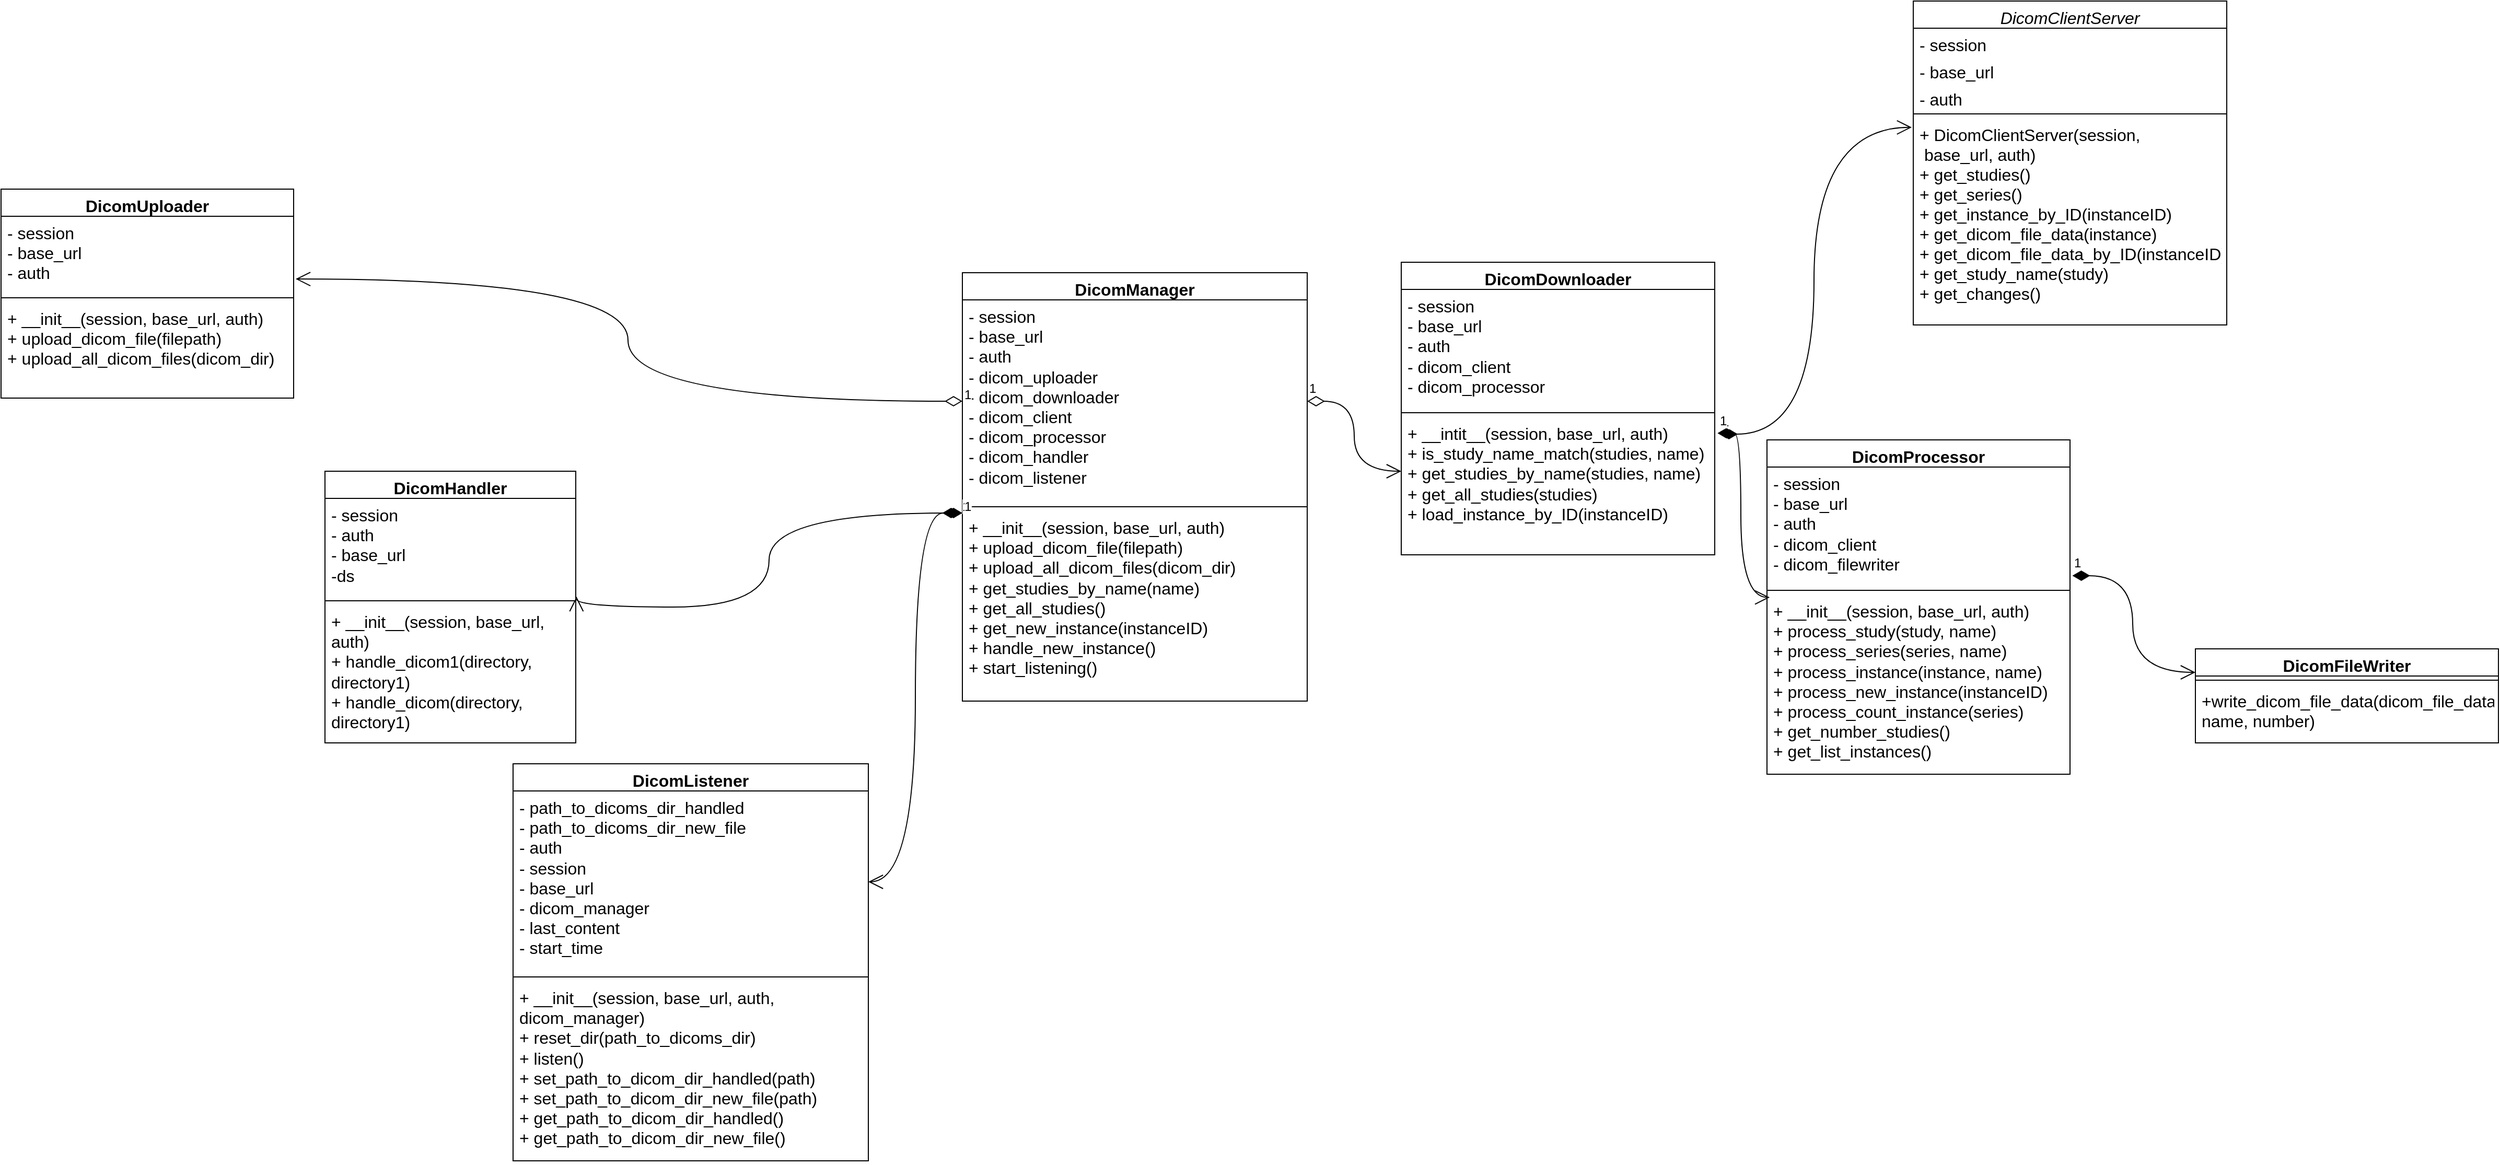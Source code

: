 <mxfile version="22.1.14" type="github">
  <diagram id="C5RBs43oDa-KdzZeNtuy" name="Page-1">
    <mxGraphModel dx="1381" dy="809" grid="1" gridSize="10" guides="1" tooltips="1" connect="1" arrows="1" fold="1" page="1" pageScale="1" pageWidth="827" pageHeight="1169" math="0" shadow="0">
      <root>
        <mxCell id="WIyWlLk6GJQsqaUBKTNV-0" />
        <mxCell id="WIyWlLk6GJQsqaUBKTNV-1" parent="WIyWlLk6GJQsqaUBKTNV-0" />
        <mxCell id="zkfFHV4jXpPFQw0GAbJ--0" value="DicomClientServer" style="swimlane;fontStyle=2;align=center;verticalAlign=top;childLayout=stackLayout;horizontal=1;startSize=26;horizontalStack=0;resizeParent=1;resizeLast=0;collapsible=1;marginBottom=0;rounded=0;shadow=0;strokeWidth=1;fontSize=16;" parent="WIyWlLk6GJQsqaUBKTNV-1" vertex="1">
          <mxGeometry x="1940" y="300" width="300" height="310" as="geometry">
            <mxRectangle x="230" y="140" width="160" height="26" as="alternateBounds" />
          </mxGeometry>
        </mxCell>
        <mxCell id="zkfFHV4jXpPFQw0GAbJ--1" value="- session" style="text;align=left;verticalAlign=top;spacingLeft=4;spacingRight=4;overflow=hidden;rotatable=0;points=[[0,0.5],[1,0.5]];portConstraint=eastwest;fontSize=16;" parent="zkfFHV4jXpPFQw0GAbJ--0" vertex="1">
          <mxGeometry y="26" width="300" height="26" as="geometry" />
        </mxCell>
        <mxCell id="zkfFHV4jXpPFQw0GAbJ--2" value="- base_url" style="text;align=left;verticalAlign=top;spacingLeft=4;spacingRight=4;overflow=hidden;rotatable=0;points=[[0,0.5],[1,0.5]];portConstraint=eastwest;rounded=0;shadow=0;html=0;fontSize=16;" parent="zkfFHV4jXpPFQw0GAbJ--0" vertex="1">
          <mxGeometry y="52" width="300" height="26" as="geometry" />
        </mxCell>
        <mxCell id="zkfFHV4jXpPFQw0GAbJ--3" value="- auth" style="text;align=left;verticalAlign=top;spacingLeft=4;spacingRight=4;overflow=hidden;rotatable=0;points=[[0,0.5],[1,0.5]];portConstraint=eastwest;rounded=0;shadow=0;html=0;fontSize=16;" parent="zkfFHV4jXpPFQw0GAbJ--0" vertex="1">
          <mxGeometry y="78" width="300" height="26" as="geometry" />
        </mxCell>
        <mxCell id="zkfFHV4jXpPFQw0GAbJ--4" value="" style="line;html=1;strokeWidth=1;align=left;verticalAlign=middle;spacingTop=-1;spacingLeft=3;spacingRight=3;rotatable=0;labelPosition=right;points=[];portConstraint=eastwest;" parent="zkfFHV4jXpPFQw0GAbJ--0" vertex="1">
          <mxGeometry y="104" width="300" height="8" as="geometry" />
        </mxCell>
        <mxCell id="zkfFHV4jXpPFQw0GAbJ--5" value="+ DicomClientServer(session,&#xa; base_url, auth)&#xa;+ get_studies()&#xa;+ get_series()&#xa;+ get_instance_by_ID(instanceID)&#xa;+ get_dicom_file_data(instance)&#xa;+ get_dicom_file_data_by_ID(instanceID)&#xa;+ get_study_name(study)&#xa;+ get_changes()&#xa;&#xa;" style="text;align=left;verticalAlign=top;spacingLeft=4;spacingRight=4;overflow=hidden;rotatable=0;points=[[0,0.5],[1,0.5]];portConstraint=eastwest;fontSize=16;" parent="zkfFHV4jXpPFQw0GAbJ--0" vertex="1">
          <mxGeometry y="112" width="300" height="198" as="geometry" />
        </mxCell>
        <mxCell id="2WxBSfyp9lYpHI9Do767-2" value="DicomDownloader" style="swimlane;fontStyle=1;align=center;verticalAlign=top;childLayout=stackLayout;horizontal=1;startSize=26;horizontalStack=0;resizeParent=1;resizeParentMax=0;resizeLast=0;collapsible=1;marginBottom=0;whiteSpace=wrap;html=1;fontSize=16;" vertex="1" parent="WIyWlLk6GJQsqaUBKTNV-1">
          <mxGeometry x="1450" y="550" width="300" height="280" as="geometry" />
        </mxCell>
        <mxCell id="2WxBSfyp9lYpHI9Do767-3" value="- session&lt;br&gt;- base_url&lt;br&gt;- auth&lt;br&gt;- dicom_client&lt;br&gt;- dicom_processor" style="text;strokeColor=none;fillColor=none;align=left;verticalAlign=top;spacingLeft=4;spacingRight=4;overflow=hidden;rotatable=0;points=[[0,0.5],[1,0.5]];portConstraint=eastwest;whiteSpace=wrap;html=1;fontSize=16;" vertex="1" parent="2WxBSfyp9lYpHI9Do767-2">
          <mxGeometry y="26" width="300" height="114" as="geometry" />
        </mxCell>
        <mxCell id="2WxBSfyp9lYpHI9Do767-4" value="" style="line;strokeWidth=1;fillColor=none;align=left;verticalAlign=middle;spacingTop=-1;spacingLeft=3;spacingRight=3;rotatable=0;labelPosition=right;points=[];portConstraint=eastwest;strokeColor=inherit;fontSize=16;" vertex="1" parent="2WxBSfyp9lYpHI9Do767-2">
          <mxGeometry y="140" width="300" height="8" as="geometry" />
        </mxCell>
        <mxCell id="2WxBSfyp9lYpHI9Do767-5" value="+ __intit__(session, base_url, auth)&lt;br&gt;+ is_study_name_match(studies, name)&lt;br&gt;+ get_studies_by_name(studies, name)&lt;br&gt;+ get_all_studies(studies)&lt;br&gt;+ load_instance_by_ID(instanceID)" style="text;strokeColor=none;fillColor=none;align=left;verticalAlign=top;spacingLeft=4;spacingRight=4;overflow=hidden;rotatable=0;points=[[0,0.5],[1,0.5]];portConstraint=eastwest;whiteSpace=wrap;html=1;fontSize=16;" vertex="1" parent="2WxBSfyp9lYpHI9Do767-2">
          <mxGeometry y="148" width="300" height="132" as="geometry" />
        </mxCell>
        <mxCell id="2WxBSfyp9lYpHI9Do767-8" value="1" style="endArrow=open;html=1;endSize=12;startArrow=diamondThin;startSize=14;startFill=1;edgeStyle=orthogonalEdgeStyle;align=left;verticalAlign=bottom;rounded=0;fontSize=12;curved=1;exitX=1.017;exitY=0.125;exitDx=0;exitDy=0;exitPerimeter=0;entryX=-0.005;entryY=0.045;entryDx=0;entryDy=0;entryPerimeter=0;" edge="1" parent="WIyWlLk6GJQsqaUBKTNV-1" source="2WxBSfyp9lYpHI9Do767-5" target="zkfFHV4jXpPFQw0GAbJ--5">
          <mxGeometry x="-1" y="3" relative="1" as="geometry">
            <mxPoint x="760" y="330" as="sourcePoint" />
            <mxPoint x="920" y="330" as="targetPoint" />
          </mxGeometry>
        </mxCell>
        <mxCell id="2WxBSfyp9lYpHI9Do767-9" value="DicomFileWriter" style="swimlane;fontStyle=1;align=center;verticalAlign=top;childLayout=stackLayout;horizontal=1;startSize=26;horizontalStack=0;resizeParent=1;resizeParentMax=0;resizeLast=0;collapsible=1;marginBottom=0;whiteSpace=wrap;html=1;fontSize=16;" vertex="1" parent="WIyWlLk6GJQsqaUBKTNV-1">
          <mxGeometry x="2210" y="920" width="290" height="90" as="geometry" />
        </mxCell>
        <mxCell id="2WxBSfyp9lYpHI9Do767-11" value="" style="line;strokeWidth=1;fillColor=none;align=left;verticalAlign=middle;spacingTop=-1;spacingLeft=3;spacingRight=3;rotatable=0;labelPosition=right;points=[];portConstraint=eastwest;strokeColor=inherit;fontSize=16;" vertex="1" parent="2WxBSfyp9lYpHI9Do767-9">
          <mxGeometry y="26" width="290" height="8" as="geometry" />
        </mxCell>
        <mxCell id="2WxBSfyp9lYpHI9Do767-12" value="+write_dicom_file_data(dicom_file_data, name, number)" style="text;strokeColor=none;fillColor=none;align=left;verticalAlign=top;spacingLeft=4;spacingRight=4;overflow=hidden;rotatable=0;points=[[0,0.5],[1,0.5]];portConstraint=eastwest;whiteSpace=wrap;html=1;fontSize=16;" vertex="1" parent="2WxBSfyp9lYpHI9Do767-9">
          <mxGeometry y="34" width="290" height="56" as="geometry" />
        </mxCell>
        <mxCell id="2WxBSfyp9lYpHI9Do767-13" value="DicomHandler" style="swimlane;fontStyle=1;align=center;verticalAlign=top;childLayout=stackLayout;horizontal=1;startSize=26;horizontalStack=0;resizeParent=1;resizeParentMax=0;resizeLast=0;collapsible=1;marginBottom=0;whiteSpace=wrap;html=1;fontSize=16;" vertex="1" parent="WIyWlLk6GJQsqaUBKTNV-1">
          <mxGeometry x="420" y="750" width="240" height="260" as="geometry" />
        </mxCell>
        <mxCell id="2WxBSfyp9lYpHI9Do767-14" value="- session&lt;br&gt;- auth&lt;br&gt;- base_url&lt;br&gt;-ds" style="text;strokeColor=none;fillColor=none;align=left;verticalAlign=top;spacingLeft=4;spacingRight=4;overflow=hidden;rotatable=0;points=[[0,0.5],[1,0.5]];portConstraint=eastwest;whiteSpace=wrap;html=1;fontSize=16;" vertex="1" parent="2WxBSfyp9lYpHI9Do767-13">
          <mxGeometry y="26" width="240" height="94" as="geometry" />
        </mxCell>
        <mxCell id="2WxBSfyp9lYpHI9Do767-15" value="" style="line;strokeWidth=1;fillColor=none;align=left;verticalAlign=middle;spacingTop=-1;spacingLeft=3;spacingRight=3;rotatable=0;labelPosition=right;points=[];portConstraint=eastwest;strokeColor=inherit;fontSize=16;" vertex="1" parent="2WxBSfyp9lYpHI9Do767-13">
          <mxGeometry y="120" width="240" height="8" as="geometry" />
        </mxCell>
        <mxCell id="2WxBSfyp9lYpHI9Do767-16" value="+ __init__(session, base_url, auth)&lt;br&gt;+ handle_dicom1(directory, directory1)&lt;br&gt;+ handle_dicom(directory, directory1)" style="text;strokeColor=none;fillColor=none;align=left;verticalAlign=top;spacingLeft=4;spacingRight=4;overflow=hidden;rotatable=0;points=[[0,0.5],[1,0.5]];portConstraint=eastwest;whiteSpace=wrap;html=1;fontSize=16;" vertex="1" parent="2WxBSfyp9lYpHI9Do767-13">
          <mxGeometry y="128" width="240" height="132" as="geometry" />
        </mxCell>
        <mxCell id="2WxBSfyp9lYpHI9Do767-17" value="DicomListener" style="swimlane;fontStyle=1;align=center;verticalAlign=top;childLayout=stackLayout;horizontal=1;startSize=26;horizontalStack=0;resizeParent=1;resizeParentMax=0;resizeLast=0;collapsible=1;marginBottom=0;whiteSpace=wrap;html=1;fontSize=16;" vertex="1" parent="WIyWlLk6GJQsqaUBKTNV-1">
          <mxGeometry x="600" y="1030" width="340" height="380" as="geometry" />
        </mxCell>
        <mxCell id="2WxBSfyp9lYpHI9Do767-18" value="- path_to_dicoms_dir_handled&lt;br&gt;- path_to_dicoms_dir_new_file&lt;br&gt;- auth&lt;br&gt;- session&lt;br&gt;- base_url&lt;br&gt;- dicom_manager&lt;br&gt;- last_content&lt;br&gt;- start_time" style="text;strokeColor=none;fillColor=none;align=left;verticalAlign=top;spacingLeft=4;spacingRight=4;overflow=hidden;rotatable=0;points=[[0,0.5],[1,0.5]];portConstraint=eastwest;whiteSpace=wrap;html=1;fontSize=16;" vertex="1" parent="2WxBSfyp9lYpHI9Do767-17">
          <mxGeometry y="26" width="340" height="174" as="geometry" />
        </mxCell>
        <mxCell id="2WxBSfyp9lYpHI9Do767-19" value="" style="line;strokeWidth=1;fillColor=none;align=left;verticalAlign=middle;spacingTop=-1;spacingLeft=3;spacingRight=3;rotatable=0;labelPosition=right;points=[];portConstraint=eastwest;strokeColor=inherit;fontSize=16;" vertex="1" parent="2WxBSfyp9lYpHI9Do767-17">
          <mxGeometry y="200" width="340" height="8" as="geometry" />
        </mxCell>
        <mxCell id="2WxBSfyp9lYpHI9Do767-20" value="+ __init__(session, base_url, auth, dicom_manager)&lt;br&gt;+ reset_dir(path_to_dicoms_dir)&lt;br&gt;+ listen()&lt;br&gt;+ set_path_to_dicom_dir_handled(path)&lt;br&gt;+ set_path_to_dicom_dir_new_file(path)&lt;br&gt;+ get_path_to_dicom_dir_handled()&lt;br&gt;+ get_path_to_dicom_dir_new_file()" style="text;strokeColor=none;fillColor=none;align=left;verticalAlign=top;spacingLeft=4;spacingRight=4;overflow=hidden;rotatable=0;points=[[0,0.5],[1,0.5]];portConstraint=eastwest;whiteSpace=wrap;html=1;fontSize=16;" vertex="1" parent="2WxBSfyp9lYpHI9Do767-17">
          <mxGeometry y="208" width="340" height="172" as="geometry" />
        </mxCell>
        <mxCell id="2WxBSfyp9lYpHI9Do767-21" value="DicomManager" style="swimlane;fontStyle=1;align=center;verticalAlign=top;childLayout=stackLayout;horizontal=1;startSize=26;horizontalStack=0;resizeParent=1;resizeParentMax=0;resizeLast=0;collapsible=1;marginBottom=0;whiteSpace=wrap;html=1;fontSize=16;" vertex="1" parent="WIyWlLk6GJQsqaUBKTNV-1">
          <mxGeometry x="1030" y="560" width="330" height="410" as="geometry" />
        </mxCell>
        <mxCell id="2WxBSfyp9lYpHI9Do767-22" value="- session&lt;br&gt;- base_url&lt;br&gt;- auth&lt;br&gt;- dicom_uploader&lt;br&gt;- dicom_downloader&lt;br&gt;- dicom_client&lt;br&gt;- dicom_processor&lt;br&gt;- dicom_handler&lt;br&gt;- dicom_listener" style="text;strokeColor=none;fillColor=none;align=left;verticalAlign=top;spacingLeft=4;spacingRight=4;overflow=hidden;rotatable=0;points=[[0,0.5],[1,0.5]];portConstraint=eastwest;whiteSpace=wrap;html=1;fontSize=16;" vertex="1" parent="2WxBSfyp9lYpHI9Do767-21">
          <mxGeometry y="26" width="330" height="194" as="geometry" />
        </mxCell>
        <mxCell id="2WxBSfyp9lYpHI9Do767-23" value="" style="line;strokeWidth=1;fillColor=none;align=left;verticalAlign=middle;spacingTop=-1;spacingLeft=3;spacingRight=3;rotatable=0;labelPosition=right;points=[];portConstraint=eastwest;strokeColor=inherit;fontSize=16;" vertex="1" parent="2WxBSfyp9lYpHI9Do767-21">
          <mxGeometry y="220" width="330" height="8" as="geometry" />
        </mxCell>
        <mxCell id="2WxBSfyp9lYpHI9Do767-24" value="+ __init__(session, base_url, auth)&lt;br&gt;+ upload_dicom_file(filepath)&lt;br&gt;+ upload_all_dicom_files(dicom_dir)&lt;br&gt;+ get_studies_by_name(name)&lt;br&gt;+ get_all_studies()&lt;br&gt;+ get_new_instance(instanceID)&lt;br&gt;+ handle_new_instance()&lt;br&gt;+ start_listening()" style="text;strokeColor=none;fillColor=none;align=left;verticalAlign=top;spacingLeft=4;spacingRight=4;overflow=hidden;rotatable=0;points=[[0,0.5],[1,0.5]];portConstraint=eastwest;whiteSpace=wrap;html=1;fontSize=16;" vertex="1" parent="2WxBSfyp9lYpHI9Do767-21">
          <mxGeometry y="228" width="330" height="182" as="geometry" />
        </mxCell>
        <mxCell id="2WxBSfyp9lYpHI9Do767-25" value="DicomProcessor" style="swimlane;fontStyle=1;align=center;verticalAlign=top;childLayout=stackLayout;horizontal=1;startSize=26;horizontalStack=0;resizeParent=1;resizeParentMax=0;resizeLast=0;collapsible=1;marginBottom=0;whiteSpace=wrap;html=1;fontSize=16;" vertex="1" parent="WIyWlLk6GJQsqaUBKTNV-1">
          <mxGeometry x="1800" y="720" width="290" height="320" as="geometry" />
        </mxCell>
        <mxCell id="2WxBSfyp9lYpHI9Do767-26" value="- session&lt;br&gt;- base_url&lt;br&gt;- auth&lt;br&gt;- dicom_client&lt;br&gt;- dicom_filewriter" style="text;strokeColor=none;fillColor=none;align=left;verticalAlign=top;spacingLeft=4;spacingRight=4;overflow=hidden;rotatable=0;points=[[0,0.5],[1,0.5]];portConstraint=eastwest;whiteSpace=wrap;html=1;fontSize=16;" vertex="1" parent="2WxBSfyp9lYpHI9Do767-25">
          <mxGeometry y="26" width="290" height="114" as="geometry" />
        </mxCell>
        <mxCell id="2WxBSfyp9lYpHI9Do767-27" value="" style="line;strokeWidth=1;fillColor=none;align=left;verticalAlign=middle;spacingTop=-1;spacingLeft=3;spacingRight=3;rotatable=0;labelPosition=right;points=[];portConstraint=eastwest;strokeColor=inherit;fontSize=16;" vertex="1" parent="2WxBSfyp9lYpHI9Do767-25">
          <mxGeometry y="140" width="290" height="8" as="geometry" />
        </mxCell>
        <mxCell id="2WxBSfyp9lYpHI9Do767-28" value="+ __init__(session, base_url, auth)&lt;br&gt;+ process_study(study, name)&lt;br&gt;+ process_series(series, name)&lt;br&gt;+ process_instance(instance, name)&lt;br&gt;+ process_new_instance(instanceID)&lt;br&gt;+ process_count_instance(series)&lt;br&gt;+ get_number_studies()&lt;br&gt;+ get_list_instances()" style="text;strokeColor=none;fillColor=none;align=left;verticalAlign=top;spacingLeft=4;spacingRight=4;overflow=hidden;rotatable=0;points=[[0,0.5],[1,0.5]];portConstraint=eastwest;whiteSpace=wrap;html=1;fontSize=16;" vertex="1" parent="2WxBSfyp9lYpHI9Do767-25">
          <mxGeometry y="148" width="290" height="172" as="geometry" />
        </mxCell>
        <mxCell id="2WxBSfyp9lYpHI9Do767-29" value="DicomUploader" style="swimlane;fontStyle=1;align=center;verticalAlign=top;childLayout=stackLayout;horizontal=1;startSize=26;horizontalStack=0;resizeParent=1;resizeParentMax=0;resizeLast=0;collapsible=1;marginBottom=0;whiteSpace=wrap;html=1;fontSize=16;" vertex="1" parent="WIyWlLk6GJQsqaUBKTNV-1">
          <mxGeometry x="110" y="480" width="280" height="200" as="geometry" />
        </mxCell>
        <mxCell id="2WxBSfyp9lYpHI9Do767-30" value="- session&lt;br&gt;- base_url&lt;br&gt;- auth" style="text;strokeColor=none;fillColor=none;align=left;verticalAlign=top;spacingLeft=4;spacingRight=4;overflow=hidden;rotatable=0;points=[[0,0.5],[1,0.5]];portConstraint=eastwest;whiteSpace=wrap;html=1;fontSize=16;" vertex="1" parent="2WxBSfyp9lYpHI9Do767-29">
          <mxGeometry y="26" width="280" height="74" as="geometry" />
        </mxCell>
        <mxCell id="2WxBSfyp9lYpHI9Do767-31" value="" style="line;strokeWidth=1;fillColor=none;align=left;verticalAlign=middle;spacingTop=-1;spacingLeft=3;spacingRight=3;rotatable=0;labelPosition=right;points=[];portConstraint=eastwest;strokeColor=inherit;fontSize=16;" vertex="1" parent="2WxBSfyp9lYpHI9Do767-29">
          <mxGeometry y="100" width="280" height="8" as="geometry" />
        </mxCell>
        <mxCell id="2WxBSfyp9lYpHI9Do767-32" value="+ __init__(session, base_url, auth)&lt;br&gt;+ upload_dicom_file(filepath)&lt;br&gt;+ upload_all_dicom_files(dicom_dir)" style="text;strokeColor=none;fillColor=none;align=left;verticalAlign=top;spacingLeft=4;spacingRight=4;overflow=hidden;rotatable=0;points=[[0,0.5],[1,0.5]];portConstraint=eastwest;whiteSpace=wrap;html=1;fontSize=16;" vertex="1" parent="2WxBSfyp9lYpHI9Do767-29">
          <mxGeometry y="108" width="280" height="92" as="geometry" />
        </mxCell>
        <mxCell id="2WxBSfyp9lYpHI9Do767-33" value="1" style="endArrow=open;html=1;endSize=12;startArrow=diamondThin;startSize=14;startFill=1;edgeStyle=orthogonalEdgeStyle;align=left;verticalAlign=bottom;rounded=0;fontSize=12;curved=1;exitX=1.009;exitY=0.118;exitDx=0;exitDy=0;exitPerimeter=0;entryX=0.009;entryY=0.016;entryDx=0;entryDy=0;entryPerimeter=0;" edge="1" parent="WIyWlLk6GJQsqaUBKTNV-1" source="2WxBSfyp9lYpHI9Do767-5" target="2WxBSfyp9lYpHI9Do767-28">
          <mxGeometry x="-1" y="3" relative="1" as="geometry">
            <mxPoint x="1100" y="260" as="sourcePoint" />
            <mxPoint x="1260" y="260" as="targetPoint" />
          </mxGeometry>
        </mxCell>
        <mxCell id="2WxBSfyp9lYpHI9Do767-34" value="1" style="endArrow=open;html=1;endSize=12;startArrow=diamondThin;startSize=14;startFill=1;edgeStyle=orthogonalEdgeStyle;align=left;verticalAlign=bottom;rounded=0;fontSize=12;curved=1;exitX=1.008;exitY=0.912;exitDx=0;exitDy=0;exitPerimeter=0;entryX=0;entryY=0.25;entryDx=0;entryDy=0;" edge="1" parent="WIyWlLk6GJQsqaUBKTNV-1" source="2WxBSfyp9lYpHI9Do767-26" target="2WxBSfyp9lYpHI9Do767-9">
          <mxGeometry x="-1" y="3" relative="1" as="geometry">
            <mxPoint x="1630" y="260" as="sourcePoint" />
            <mxPoint x="1790" y="260" as="targetPoint" />
          </mxGeometry>
        </mxCell>
        <mxCell id="2WxBSfyp9lYpHI9Do767-35" value="1" style="endArrow=open;html=1;endSize=12;startArrow=diamondThin;startSize=14;startFill=1;edgeStyle=orthogonalEdgeStyle;align=left;verticalAlign=bottom;rounded=0;fontSize=12;curved=1;exitX=-0.007;exitY=0.011;exitDx=0;exitDy=0;exitPerimeter=0;entryX=1;entryY=0.5;entryDx=0;entryDy=0;" edge="1" parent="WIyWlLk6GJQsqaUBKTNV-1" source="2WxBSfyp9lYpHI9Do767-24" target="2WxBSfyp9lYpHI9Do767-18">
          <mxGeometry x="-1" y="3" relative="1" as="geometry">
            <mxPoint x="980" y="660" as="sourcePoint" />
            <mxPoint x="1140" y="660" as="targetPoint" />
          </mxGeometry>
        </mxCell>
        <mxCell id="2WxBSfyp9lYpHI9Do767-36" value="1" style="endArrow=open;html=1;endSize=12;startArrow=diamondThin;startSize=14;startFill=0;edgeStyle=orthogonalEdgeStyle;align=left;verticalAlign=bottom;rounded=0;fontSize=12;curved=1;exitX=1;exitY=0.5;exitDx=0;exitDy=0;entryX=0;entryY=0.394;entryDx=0;entryDy=0;entryPerimeter=0;" edge="1" parent="WIyWlLk6GJQsqaUBKTNV-1" source="2WxBSfyp9lYpHI9Do767-22" target="2WxBSfyp9lYpHI9Do767-5">
          <mxGeometry x="-1" y="3" relative="1" as="geometry">
            <mxPoint x="680" y="660" as="sourcePoint" />
            <mxPoint x="840" y="660" as="targetPoint" />
          </mxGeometry>
        </mxCell>
        <mxCell id="2WxBSfyp9lYpHI9Do767-37" value="1" style="endArrow=open;html=1;endSize=12;startArrow=diamondThin;startSize=14;startFill=1;edgeStyle=orthogonalEdgeStyle;align=left;verticalAlign=bottom;rounded=0;fontSize=12;curved=1;entryX=1.003;entryY=1;entryDx=0;entryDy=0;entryPerimeter=0;exitX=0;exitY=0.011;exitDx=0;exitDy=0;exitPerimeter=0;" edge="1" parent="WIyWlLk6GJQsqaUBKTNV-1" source="2WxBSfyp9lYpHI9Do767-24" target="2WxBSfyp9lYpHI9Do767-14">
          <mxGeometry x="-1" y="3" relative="1" as="geometry">
            <mxPoint x="580" y="1060" as="sourcePoint" />
            <mxPoint x="740" y="1060" as="targetPoint" />
          </mxGeometry>
        </mxCell>
        <mxCell id="2WxBSfyp9lYpHI9Do767-39" value="1" style="endArrow=open;html=1;endSize=12;startArrow=diamondThin;startSize=14;startFill=0;edgeStyle=orthogonalEdgeStyle;align=left;verticalAlign=bottom;rounded=0;fontSize=12;curved=1;entryX=1.007;entryY=0.811;entryDx=0;entryDy=0;entryPerimeter=0;exitX=0;exitY=0.5;exitDx=0;exitDy=0;" edge="1" parent="WIyWlLk6GJQsqaUBKTNV-1" source="2WxBSfyp9lYpHI9Do767-22" target="2WxBSfyp9lYpHI9Do767-30">
          <mxGeometry x="-1" y="3" relative="1" as="geometry">
            <mxPoint x="490" y="660" as="sourcePoint" />
            <mxPoint x="650" y="660" as="targetPoint" />
          </mxGeometry>
        </mxCell>
      </root>
    </mxGraphModel>
  </diagram>
</mxfile>
